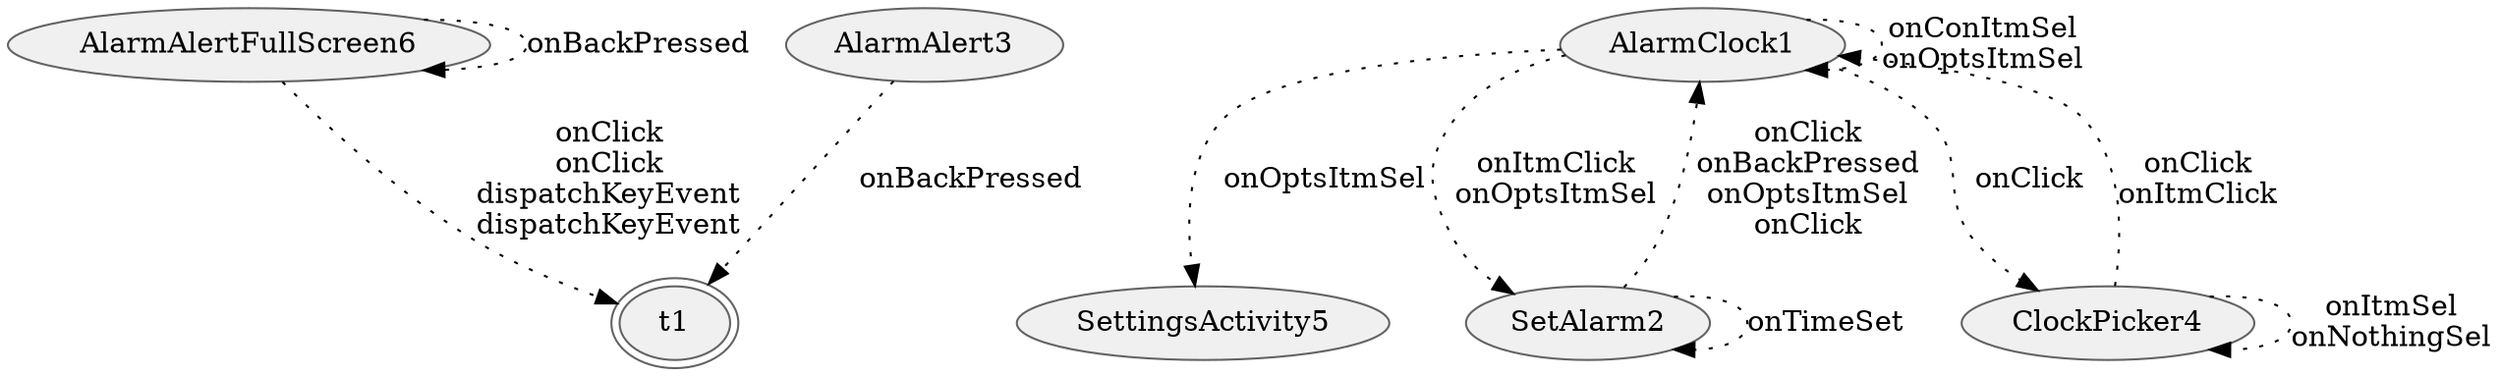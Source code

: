 digraph {
fontname="Helvetica";
node[style="filled,solid", colorscheme=greys3, fillcolor=1, color=3];
AlarmAlertFullScreen6;
t1[peripheries=2];
AlarmAlert3;
AlarmClock1;
SettingsActivity5;
SetAlarm2;
ClockPicker4;
AlarmAlertFullScreen6 -> AlarmAlertFullScreen6[label="onBackPressed",style=dotted];
AlarmAlertFullScreen6 -> t1[label="onClick
onClick
dispatchKeyEvent
dispatchKeyEvent",style=dotted];
AlarmAlert3 -> t1[label="onBackPressed",style=dotted];
AlarmClock1 -> AlarmClock1[label="onConItmSel
onOptsItmSel",style=dotted];
AlarmClock1 -> SettingsActivity5[label="onOptsItmSel",style=dotted];
AlarmClock1 -> SetAlarm2[label="onItmClick
onOptsItmSel",style=dotted];
AlarmClock1 -> ClockPicker4[label="onClick",style=dotted];
SetAlarm2 -> AlarmClock1[label="onClick
onBackPressed
onOptsItmSel
onClick",style=dotted];
SetAlarm2 -> SetAlarm2[label="onTimeSet",style=dotted];
ClockPicker4 -> AlarmClock1[label="onClick
onItmClick",style=dotted];
ClockPicker4 -> ClockPicker4[label="onItmSel
onNothingSel",style=dotted];
}